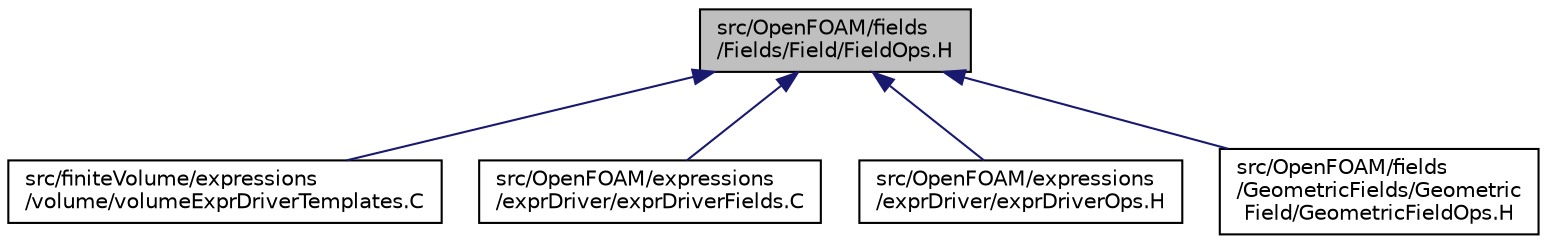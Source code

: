 digraph "src/OpenFOAM/fields/Fields/Field/FieldOps.H"
{
  bgcolor="transparent";
  edge [fontname="Helvetica",fontsize="10",labelfontname="Helvetica",labelfontsize="10"];
  node [fontname="Helvetica",fontsize="10",shape=record];
  Node1 [label="src/OpenFOAM/fields\l/Fields/Field/FieldOps.H",height=0.2,width=0.4,color="black", fillcolor="grey75", style="filled" fontcolor="black"];
  Node1 -> Node2 [dir="back",color="midnightblue",fontsize="10",style="solid",fontname="Helvetica"];
  Node2 [label="src/finiteVolume/expressions\l/volume/volumeExprDriverTemplates.C",height=0.2,width=0.4,color="black",URL="$volumeExprDriverTemplates_8C.html"];
  Node1 -> Node3 [dir="back",color="midnightblue",fontsize="10",style="solid",fontname="Helvetica"];
  Node3 [label="src/OpenFOAM/expressions\l/exprDriver/exprDriverFields.C",height=0.2,width=0.4,color="black",URL="$exprDriverFields_8C.html"];
  Node1 -> Node4 [dir="back",color="midnightblue",fontsize="10",style="solid",fontname="Helvetica"];
  Node4 [label="src/OpenFOAM/expressions\l/exprDriver/exprDriverOps.H",height=0.2,width=0.4,color="black",URL="$exprDriverOps_8H.html"];
  Node1 -> Node5 [dir="back",color="midnightblue",fontsize="10",style="solid",fontname="Helvetica"];
  Node5 [label="src/OpenFOAM/fields\l/GeometricFields/Geometric\lField/GeometricFieldOps.H",height=0.2,width=0.4,color="black",URL="$GeometricFieldOps_8H.html",tooltip="Various utility functions to work on geometric fields. "];
}
